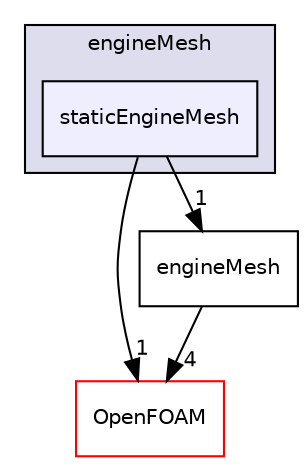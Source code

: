 digraph "src/engine/engineMesh/staticEngineMesh" {
  bgcolor=transparent;
  compound=true
  node [ fontsize="10", fontname="Helvetica"];
  edge [ labelfontsize="10", labelfontname="Helvetica"];
  subgraph clusterdir_519b65c37d0222dfd330392f4e2f4458 {
    graph [ bgcolor="#ddddee", pencolor="black", label="engineMesh" fontname="Helvetica", fontsize="10", URL="dir_519b65c37d0222dfd330392f4e2f4458.html"]
  dir_81ac62c25ba3a9d078672269b99dd50a [shape=box, label="staticEngineMesh", style="filled", fillcolor="#eeeeff", pencolor="black", URL="dir_81ac62c25ba3a9d078672269b99dd50a.html"];
  }
  dir_c5473ff19b20e6ec4dfe5c310b3778a8 [shape=box label="OpenFOAM" color="red" URL="dir_c5473ff19b20e6ec4dfe5c310b3778a8.html"];
  dir_a5039ba4f538f281d2ef96cdafc71598 [shape=box label="engineMesh" URL="dir_a5039ba4f538f281d2ef96cdafc71598.html"];
  dir_81ac62c25ba3a9d078672269b99dd50a->dir_c5473ff19b20e6ec4dfe5c310b3778a8 [headlabel="1", labeldistance=1.5 headhref="dir_000673_002151.html"];
  dir_81ac62c25ba3a9d078672269b99dd50a->dir_a5039ba4f538f281d2ef96cdafc71598 [headlabel="1", labeldistance=1.5 headhref="dir_000673_000670.html"];
  dir_a5039ba4f538f281d2ef96cdafc71598->dir_c5473ff19b20e6ec4dfe5c310b3778a8 [headlabel="4", labeldistance=1.5 headhref="dir_000670_002151.html"];
}
